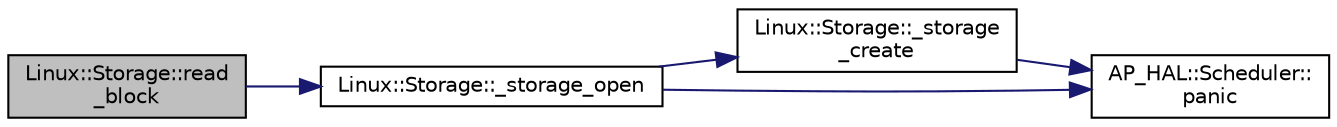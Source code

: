 digraph "Linux::Storage::read_block"
{
 // INTERACTIVE_SVG=YES
  edge [fontname="Helvetica",fontsize="10",labelfontname="Helvetica",labelfontsize="10"];
  node [fontname="Helvetica",fontsize="10",shape=record];
  rankdir="LR";
  Node1 [label="Linux::Storage::read\l_block",height=0.2,width=0.4,color="black", fillcolor="grey75", style="filled", fontcolor="black"];
  Node1 -> Node2 [color="midnightblue",fontsize="10",style="solid",fontname="Helvetica"];
  Node2 [label="Linux::Storage::_storage_open",height=0.2,width=0.4,color="black", fillcolor="white", style="filled",URL="$classLinux_1_1Storage.html#adf6fc2369946746d00bb2a7f86410258"];
  Node2 -> Node3 [color="midnightblue",fontsize="10",style="solid",fontname="Helvetica"];
  Node3 [label="Linux::Storage::_storage\l_create",height=0.2,width=0.4,color="black", fillcolor="white", style="filled",URL="$classLinux_1_1Storage.html#a476e598be2ced4294496ee01806dfeb1"];
  Node3 -> Node4 [color="midnightblue",fontsize="10",style="solid",fontname="Helvetica"];
  Node4 [label="AP_HAL::Scheduler::\lpanic",height=0.2,width=0.4,color="black", fillcolor="white", style="filled",URL="$classAP__HAL_1_1Scheduler.html#ac08c02070405b6cc1d7241025acb5101"];
  Node2 -> Node4 [color="midnightblue",fontsize="10",style="solid",fontname="Helvetica"];
}
